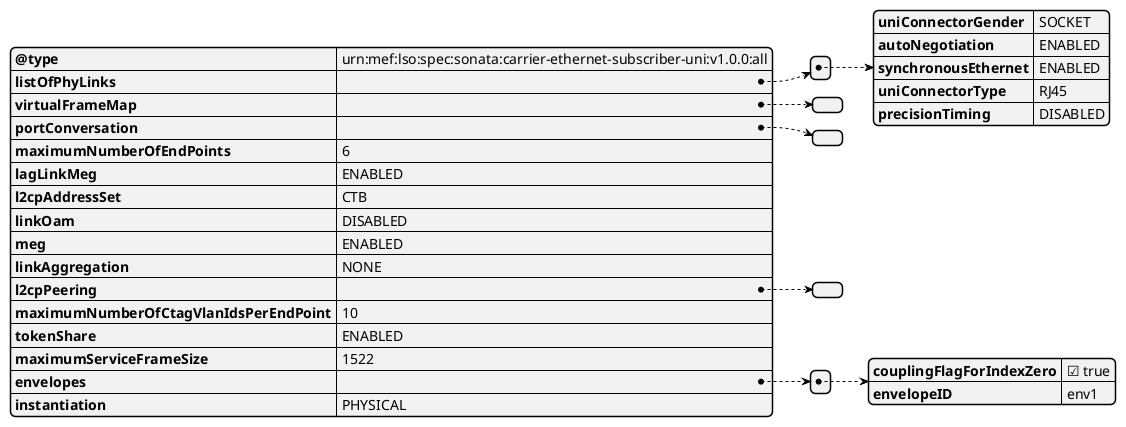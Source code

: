@startjson
{
  "@type": "urn:mef:lso:spec:sonata:carrier-ethernet-subscriber-uni:v1.0.0:all",
  "listOfPhyLinks": [
    {
      "uniConnectorGender": "SOCKET",
      "autoNegotiation": "ENABLED",
      "synchronousEthernet": "ENABLED",
      "uniConnectorType": "RJ45",
      "precisionTiming": "DISABLED"
    }
  ],
  "virtualFrameMap": [],
  "portConversation": [],
  "maximumNumberOfEndPoints": 6,
  "lagLinkMeg": "ENABLED",
  "l2cpAddressSet": "CTB",
  "linkOam": "DISABLED",
  "meg": "ENABLED",
  "linkAggregation": "NONE",
  "l2cpPeering": {},
  "maximumNumberOfCtagVlanIdsPerEndPoint": 10,
  "tokenShare": "ENABLED",
  "maximumServiceFrameSize": 1522,
  "envelopes": [
    {
      "couplingFlagForIndexZero": true,
      "envelopeID": "env1"
    }
  ],
  "instantiation": "PHYSICAL"
}

@endjson